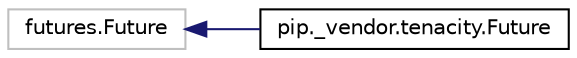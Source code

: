 digraph "Graphical Class Hierarchy"
{
 // LATEX_PDF_SIZE
  edge [fontname="Helvetica",fontsize="10",labelfontname="Helvetica",labelfontsize="10"];
  node [fontname="Helvetica",fontsize="10",shape=record];
  rankdir="LR";
  Node1729 [label="futures.Future",height=0.2,width=0.4,color="grey75", fillcolor="white", style="filled",tooltip=" "];
  Node1729 -> Node0 [dir="back",color="midnightblue",fontsize="10",style="solid",fontname="Helvetica"];
  Node0 [label="pip._vendor.tenacity.Future",height=0.2,width=0.4,color="black", fillcolor="white", style="filled",URL="$classpip_1_1__vendor_1_1tenacity_1_1_future.html",tooltip=" "];
}
